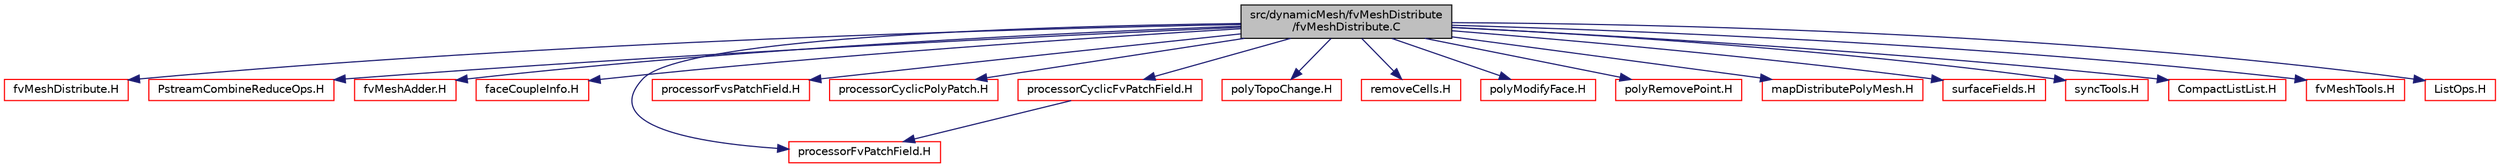 digraph "src/dynamicMesh/fvMeshDistribute/fvMeshDistribute.C"
{
  bgcolor="transparent";
  edge [fontname="Helvetica",fontsize="10",labelfontname="Helvetica",labelfontsize="10"];
  node [fontname="Helvetica",fontsize="10",shape=record];
  Node1 [label="src/dynamicMesh/fvMeshDistribute\l/fvMeshDistribute.C",height=0.2,width=0.4,color="black", fillcolor="grey75", style="filled", fontcolor="black"];
  Node1 -> Node2 [color="midnightblue",fontsize="10",style="solid",fontname="Helvetica"];
  Node2 [label="fvMeshDistribute.H",height=0.2,width=0.4,color="red",URL="$a04921.html"];
  Node1 -> Node3 [color="midnightblue",fontsize="10",style="solid",fontname="Helvetica"];
  Node3 [label="PstreamCombineReduceOps.H",height=0.2,width=0.4,color="red",URL="$a07983.html",tooltip="Combination-Reduction operation for a parallel run. The information from all nodes is collected on th..."];
  Node1 -> Node4 [color="midnightblue",fontsize="10",style="solid",fontname="Helvetica"];
  Node4 [label="fvMeshAdder.H",height=0.2,width=0.4,color="red",URL="$a04918.html"];
  Node1 -> Node5 [color="midnightblue",fontsize="10",style="solid",fontname="Helvetica"];
  Node5 [label="faceCoupleInfo.H",height=0.2,width=0.4,color="red",URL="$a05004.html"];
  Node1 -> Node6 [color="midnightblue",fontsize="10",style="solid",fontname="Helvetica"];
  Node6 [label="processorFvPatchField.H",height=0.2,width=0.4,color="red",URL="$a05421.html"];
  Node1 -> Node7 [color="midnightblue",fontsize="10",style="solid",fontname="Helvetica"];
  Node7 [label="processorFvsPatchField.H",height=0.2,width=0.4,color="red",URL="$a05751.html"];
  Node1 -> Node8 [color="midnightblue",fontsize="10",style="solid",fontname="Helvetica"];
  Node8 [label="processorCyclicPolyPatch.H",height=0.2,width=0.4,color="red",URL="$a08858.html"];
  Node1 -> Node9 [color="midnightblue",fontsize="10",style="solid",fontname="Helvetica"];
  Node9 [label="processorCyclicFvPatchField.H",height=0.2,width=0.4,color="red",URL="$a05428.html"];
  Node9 -> Node6 [color="midnightblue",fontsize="10",style="solid",fontname="Helvetica"];
  Node1 -> Node10 [color="midnightblue",fontsize="10",style="solid",fontname="Helvetica"];
  Node10 [label="polyTopoChange.H",height=0.2,width=0.4,color="red",URL="$a05045.html"];
  Node1 -> Node11 [color="midnightblue",fontsize="10",style="solid",fontname="Helvetica"];
  Node11 [label="removeCells.H",height=0.2,width=0.4,color="red",URL="$a05055.html"];
  Node1 -> Node12 [color="midnightblue",fontsize="10",style="solid",fontname="Helvetica"];
  Node12 [label="polyModifyFace.H",height=0.2,width=0.4,color="red",URL="$a05039.html"];
  Node1 -> Node13 [color="midnightblue",fontsize="10",style="solid",fontname="Helvetica"];
  Node13 [label="polyRemovePoint.H",height=0.2,width=0.4,color="red",URL="$a05061.html"];
  Node1 -> Node14 [color="midnightblue",fontsize="10",style="solid",fontname="Helvetica"];
  Node14 [label="mapDistributePolyMesh.H",height=0.2,width=0.4,color="red",URL="$a08812.html"];
  Node1 -> Node15 [color="midnightblue",fontsize="10",style="solid",fontname="Helvetica"];
  Node15 [label="surfaceFields.H",height=0.2,width=0.4,color="red",URL="$a05784.html",tooltip="Foam::surfaceFields. "];
  Node1 -> Node16 [color="midnightblue",fontsize="10",style="solid",fontname="Helvetica"];
  Node16 [label="syncTools.H",height=0.2,width=0.4,color="red",URL="$a08873.html"];
  Node1 -> Node17 [color="midnightblue",fontsize="10",style="solid",fontname="Helvetica"];
  Node17 [label="CompactListList.H",height=0.2,width=0.4,color="red",URL="$a07801.html"];
  Node1 -> Node18 [color="midnightblue",fontsize="10",style="solid",fontname="Helvetica"];
  Node18 [label="fvMeshTools.H",height=0.2,width=0.4,color="red",URL="$a04927.html"];
  Node1 -> Node19 [color="midnightblue",fontsize="10",style="solid",fontname="Helvetica"];
  Node19 [label="ListOps.H",height=0.2,width=0.4,color="red",URL="$a07826.html",tooltip="Various functions to operate on Lists. "];
}
